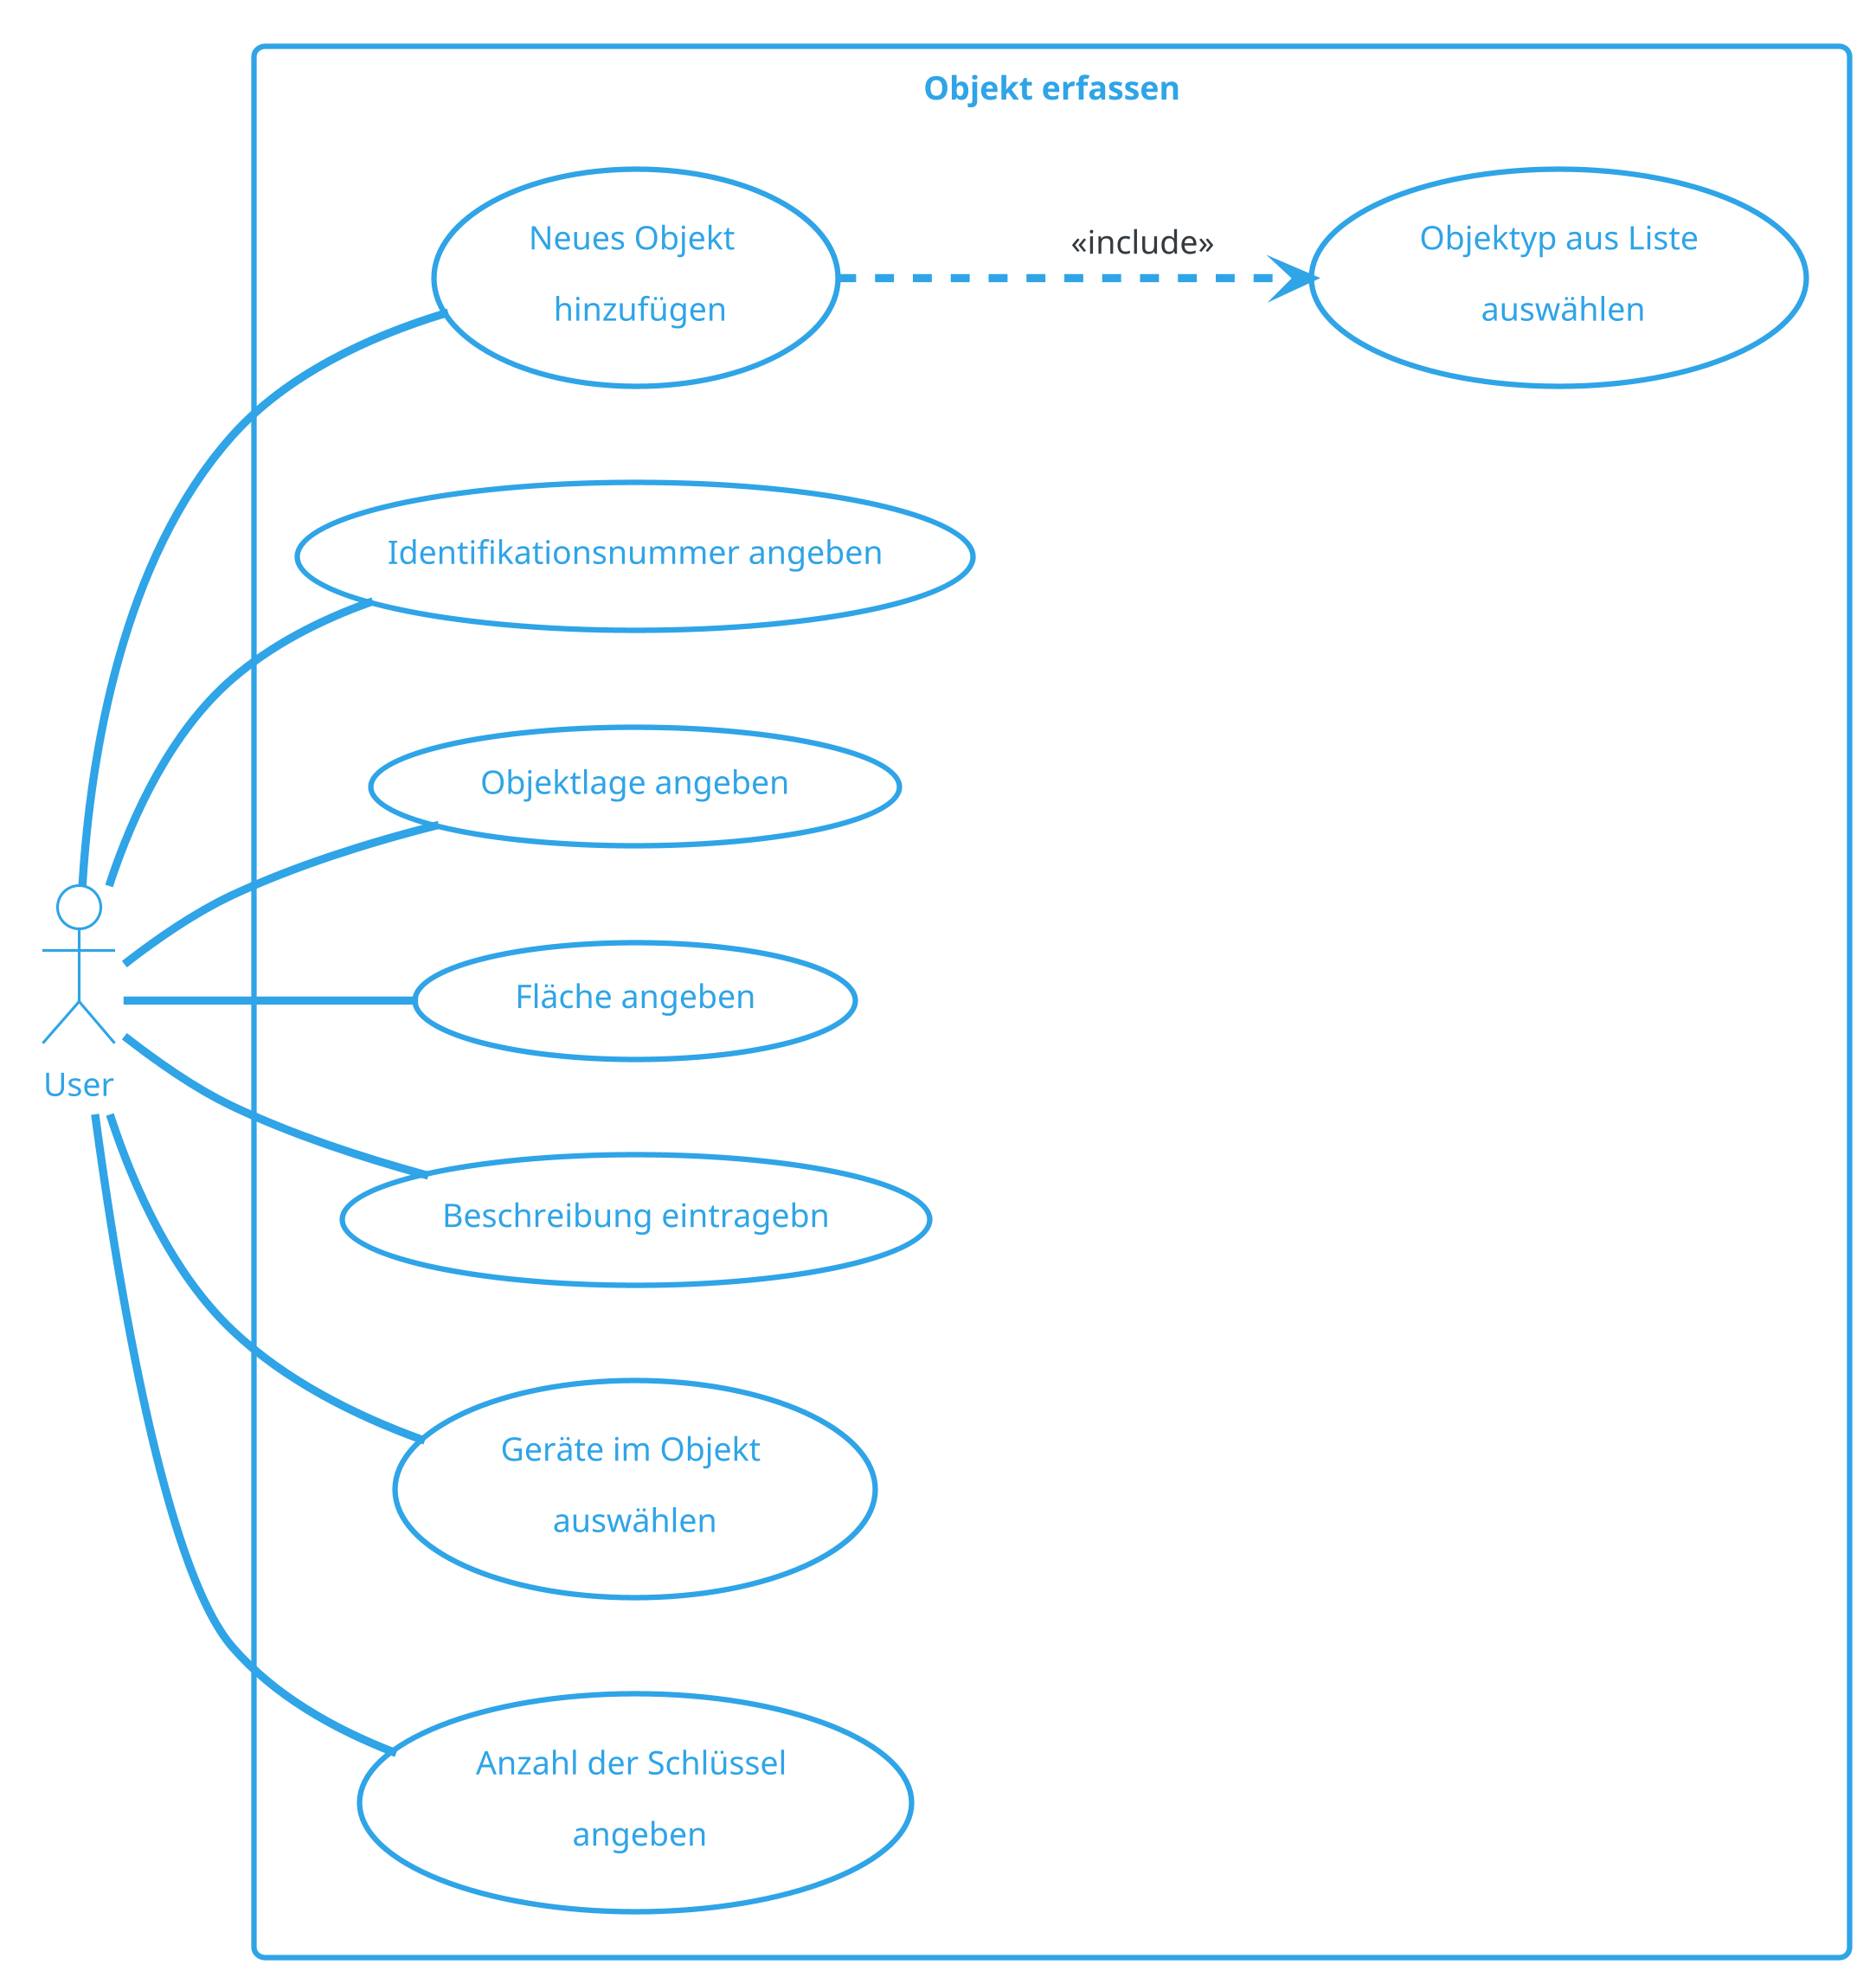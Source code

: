 @startuml ObjektErfassen
!theme cerulean-outline
skinparam dpi 300
left to right direction
actor "User" as user
rectangle "Objekt erfassen" {
  usecase "Neues Objekt \n hinzufügen" as UC1
  usecase "Objektyp aus Liste\n auswählen" as inc2
  usecase "Identifikationsnummer angeben" as UC2
  usecase "Objektlage angeben" as UC3
  usecase "Fläche angeben" as UC4
  usecase "Beschreibung eintragebn" as UC5
  usecase "Geräte im Objekt \nauswählen" as UC6
  usecase "Anzahl der Schlüssel \n angeben" as UC7
} 
user -- UC1
UC1 .down.> inc2 : <<include>>
user -- UC2
user -- UC3
user -- UC4
user -- UC5
user -- UC6
user -- UC7
@enduml